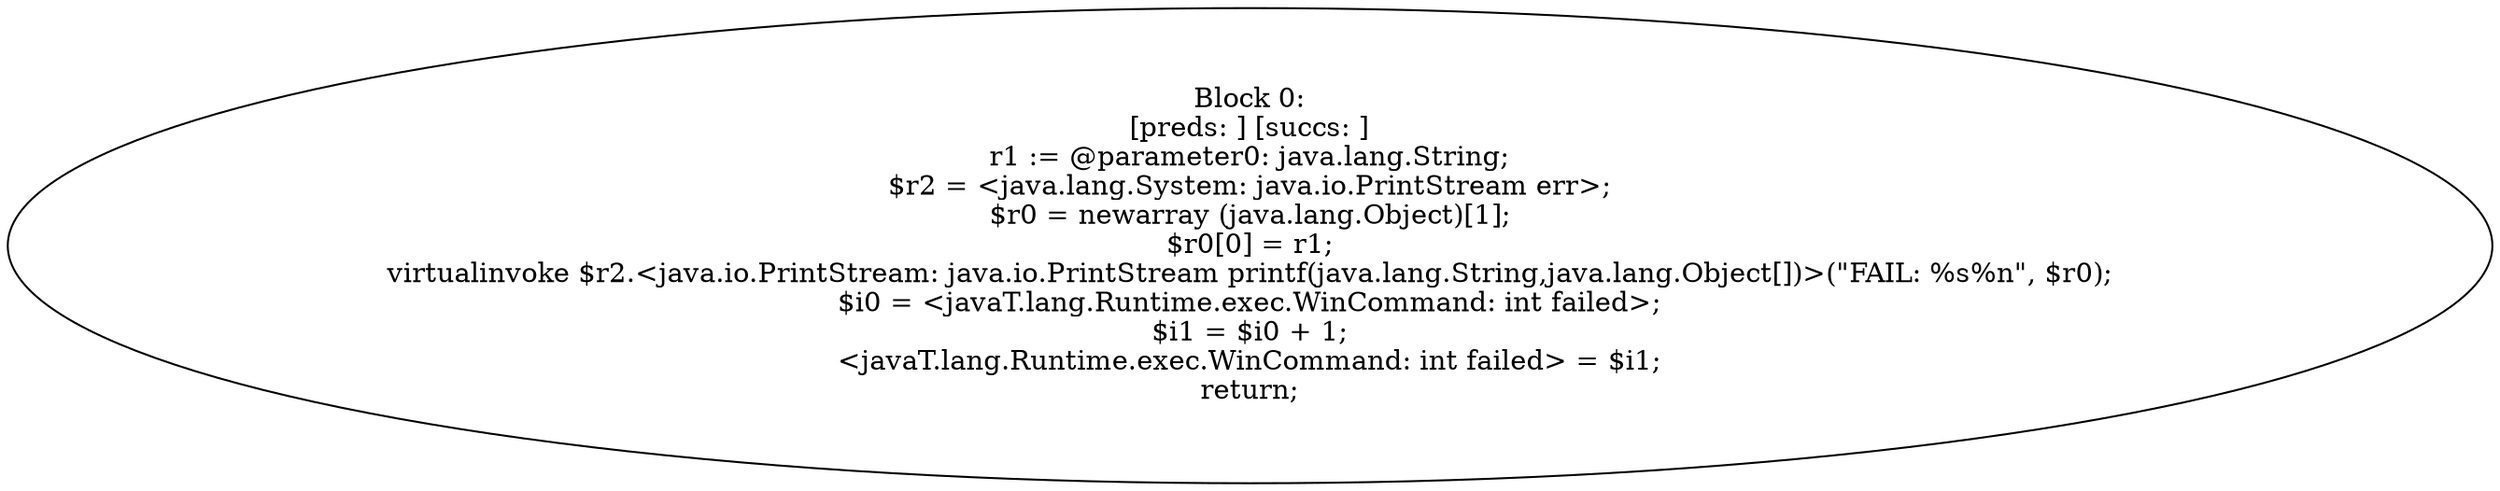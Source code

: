 digraph "unitGraph" {
    "Block 0:
[preds: ] [succs: ]
r1 := @parameter0: java.lang.String;
$r2 = <java.lang.System: java.io.PrintStream err>;
$r0 = newarray (java.lang.Object)[1];
$r0[0] = r1;
virtualinvoke $r2.<java.io.PrintStream: java.io.PrintStream printf(java.lang.String,java.lang.Object[])>(\"FAIL: %s%n\", $r0);
$i0 = <javaT.lang.Runtime.exec.WinCommand: int failed>;
$i1 = $i0 + 1;
<javaT.lang.Runtime.exec.WinCommand: int failed> = $i1;
return;
"
}
